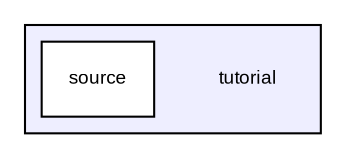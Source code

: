 digraph G {
  bgcolor=transparent;
  compound=true
  node [ fontsize="9", fontname="Arial"];
  edge [ labelfontsize="9", labelfontname="Arial"];
  subgraph clusterdir_5c406c7ebb2ec7e2e4d0ce0a488e3561 {
    graph [ bgcolor="#eeeeff", pencolor="black", label="" URL="dir_5c406c7ebb2ec7e2e4d0ce0a488e3561.html"];
    dir_5c406c7ebb2ec7e2e4d0ce0a488e3561 [shape=plaintext label="tutorial"];
    dir_fb2721bd1bf397666ef34897bd28d10f [shape=box label="source" color="black" fillcolor="white" style="filled" URL="dir_fb2721bd1bf397666ef34897bd28d10f.html"];
  }
}
